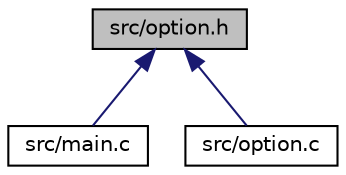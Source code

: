 digraph "src/option.h"
{
  edge [fontname="Helvetica",fontsize="10",labelfontname="Helvetica",labelfontsize="10"];
  node [fontname="Helvetica",fontsize="10",shape=record];
  Node1 [label="src/option.h",height=0.2,width=0.4,color="black", fillcolor="grey75", style="filled", fontcolor="black"];
  Node1 -> Node2 [dir="back",color="midnightblue",fontsize="10",style="solid"];
  Node2 [label="src/main.c",height=0.2,width=0.4,color="black", fillcolor="white", style="filled",URL="$main_8c.html",tooltip="Fichier principal du jeu. "];
  Node1 -> Node3 [dir="back",color="midnightblue",fontsize="10",style="solid"];
  Node3 [label="src/option.c",height=0.2,width=0.4,color="black", fillcolor="white", style="filled",URL="$option_8c.html",tooltip="Fichier qui gère les options. "];
}
